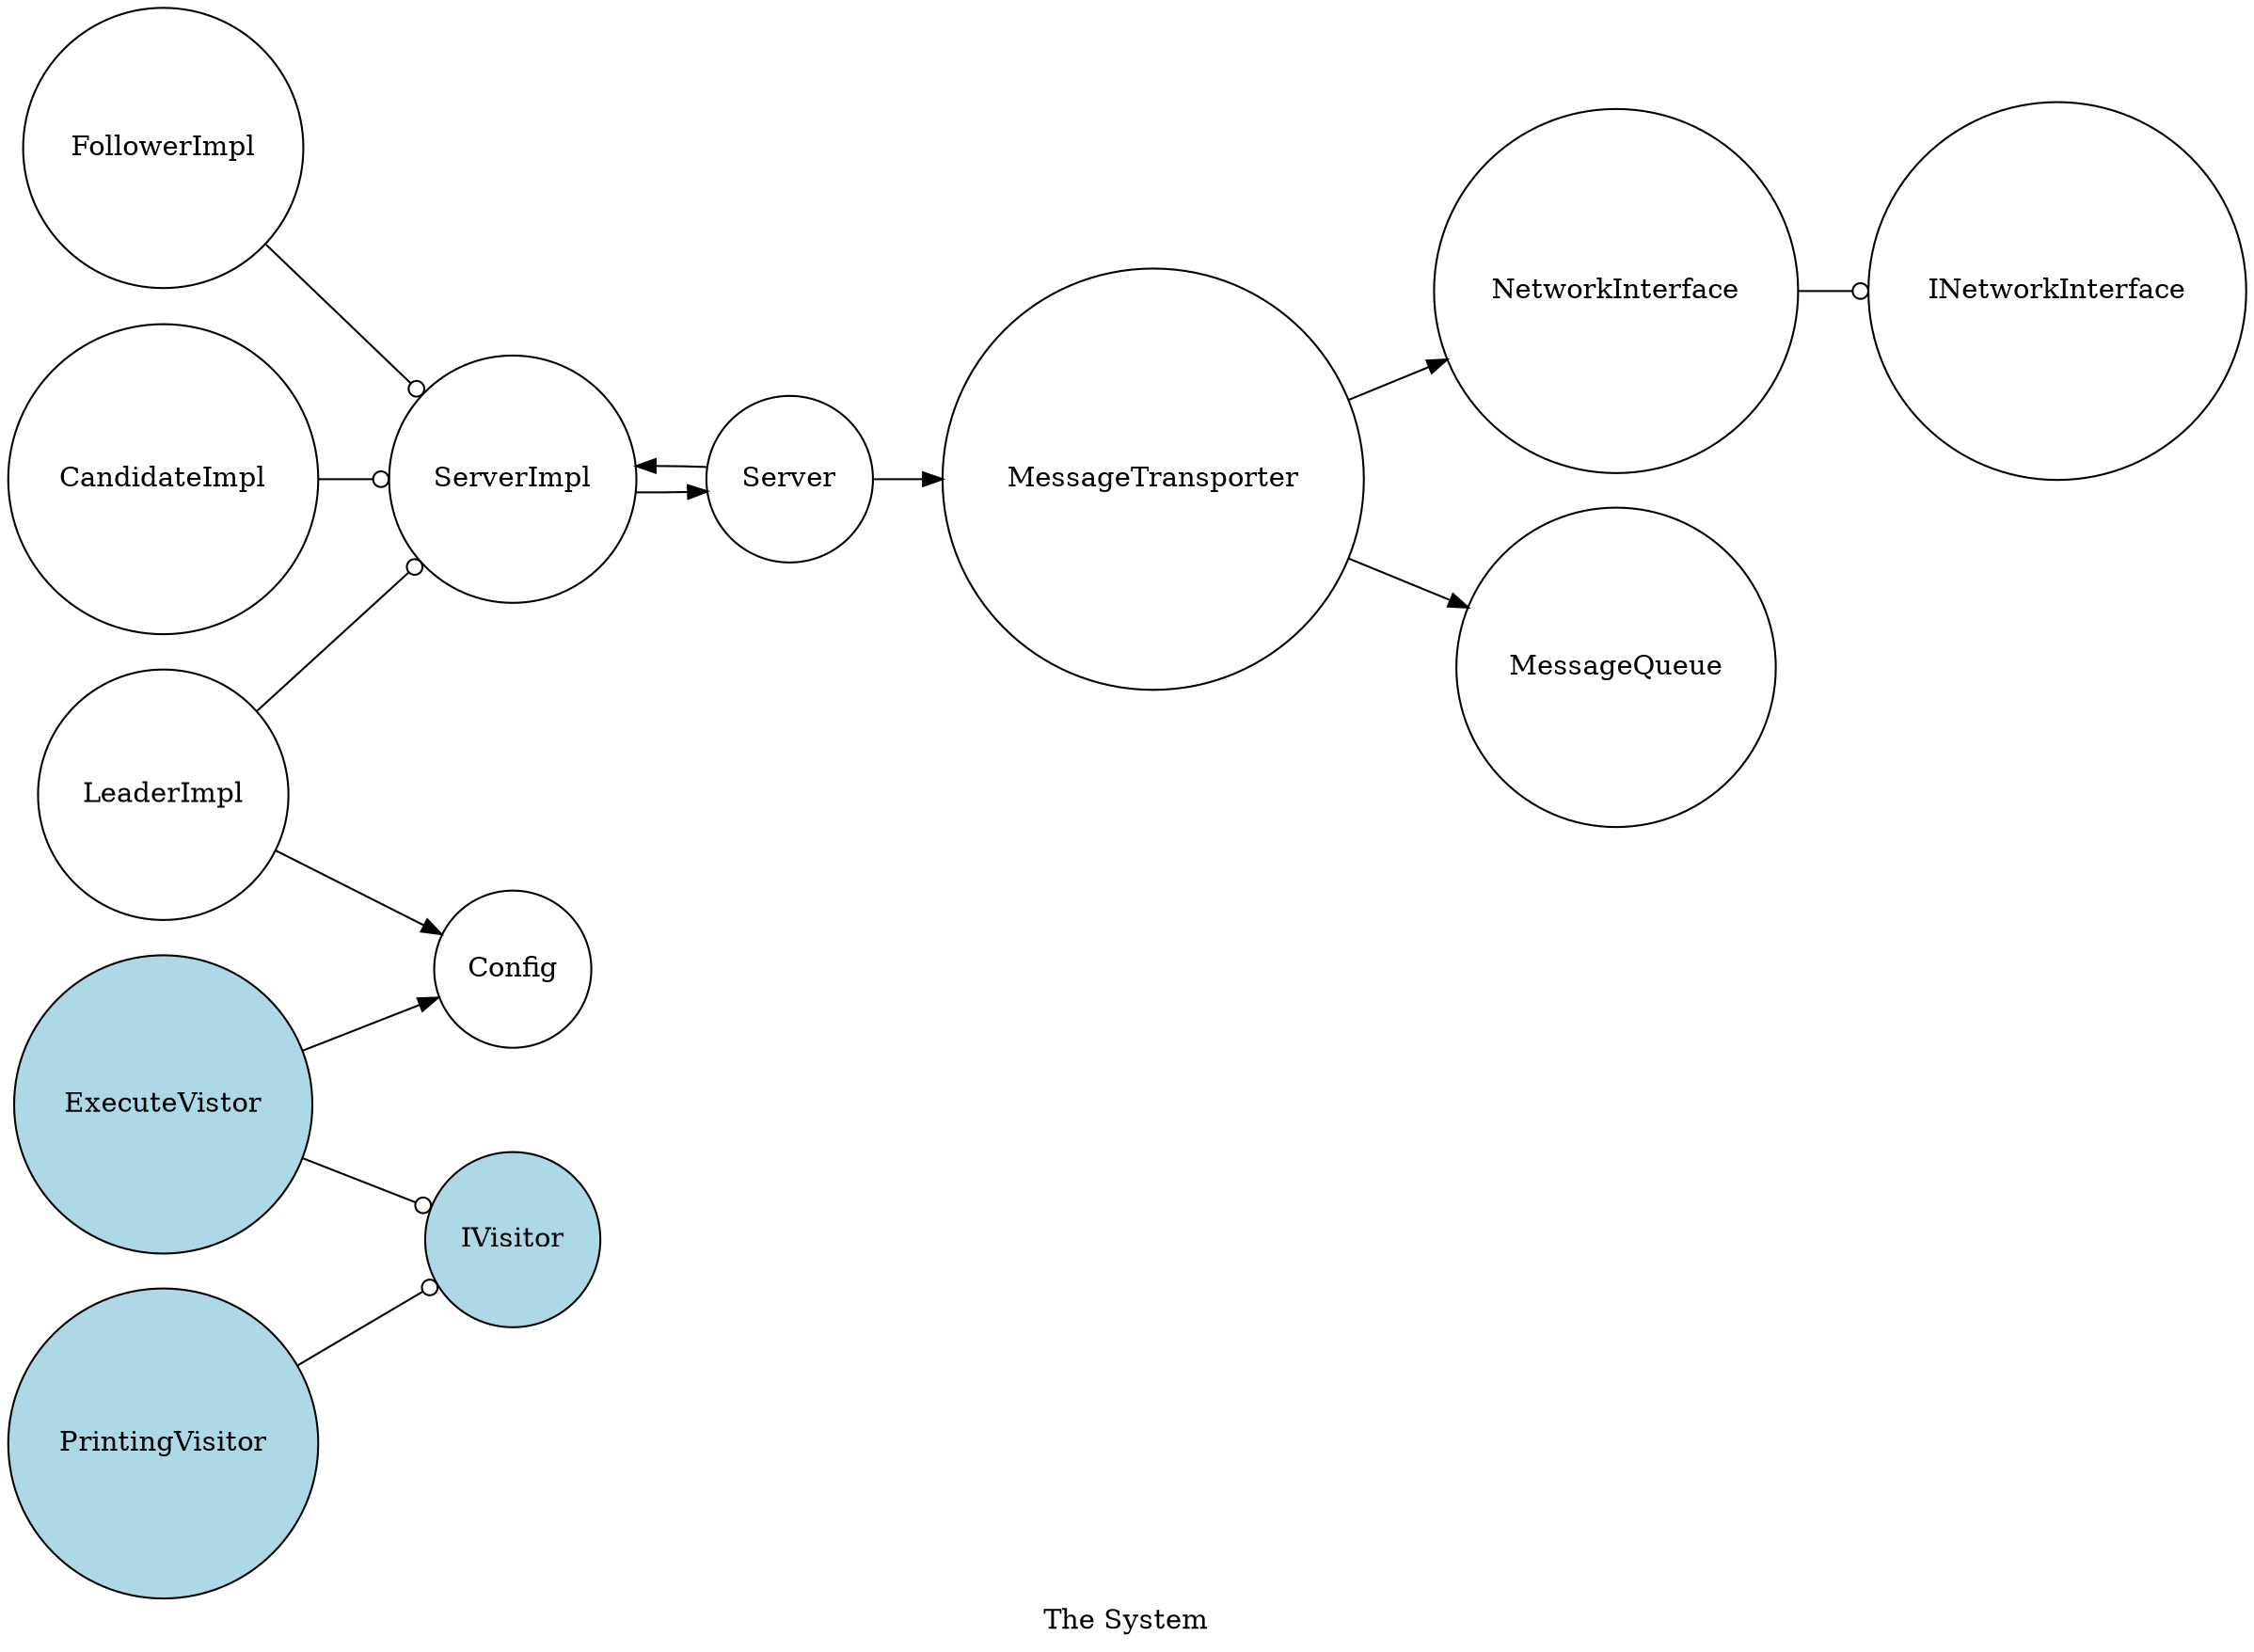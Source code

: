 digraph example {
    rankdir=LR;
    node [shape=circle];
    Config [label="Config"];
    ServerImpl [label="ServerImpl"];
    FollowerImpl [label="FollowerImpl"];
    LeaderImpl [label="LeaderImpl"];
    CandidateImpl [label="CandidateImpl"];
    INetworkInterface [label="INetworkInterface"];
    NetworkInterface [label="NetworkInterface"];
    MessageQueue [label="MessageQueue"];
    MessageTransporter [label="MessageTransporter"];
    Server [label="Server"];

    ServerImpl -> Server[arrowhead=normal];
    FollowerImpl -> ServerImpl[arrowhead=odot];
    LeaderImpl -> ServerImpl[arrowhead=odot];
    LeaderImpl -> Config[arrowhead=normal];
    CandidateImpl -> ServerImpl[arrowhead=odot];
    NetworkInterface -> INetworkInterface[arrowhead=odot];
    MessageTransporter -> NetworkInterface[arrowhead=normal];
    MessageTransporter -> MessageQueue[arrowhead=normal];
    Server -> ServerImpl[arrowhead=normal];
    Server -> MessageTransporter[arrowhead=normal];

    subgraph visitor {
        node [style=filled, fillcolor=lightblue];
        IVisitor [label="IVisitor"];
        PrintingVisitor [label="PrintingVisitor"];
        ExecuteVistor [label="ExecuteVistor"];
        PrintingVisitor -> IVisitor[arrowhead=odot];
        ExecuteVistor -> IVisitor[arrowhead=odot];
        ExecuteVistor -> Config[arrowhead=normal];
    }
label="The System"
style=filled
fillcolor=yellow
}

